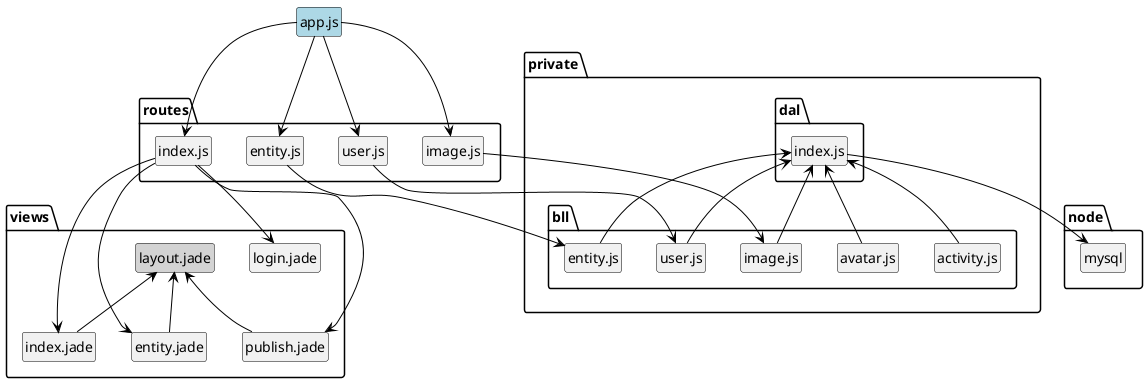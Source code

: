 @startuml

'skinparam monochrome true
'skinparam classBackgroundColor White
skinparam classArrowColor Black
skinparam classBorderColor Black
skinparam stereotypeCBackgroundColor Gray
hide members
hide circle

class app as "app.js" #LightBlue

namespace routes {
    class index as "index.js"
    class user as "user.js"
    class entity as "entity.js"
    class image as "image.js"
}

namespace views {
    class index as "index.jade"
    class entity as "entity.jade"
    class login as "login.jade"
    class publish as "publish.jade"
    class layout as "layout.jade" #LightGray
    layout <-- index
    layout <-- entity
    layout <-- publish
}

namespace private.bll {
    class entity as "entity.js"
    class user as "user.js"
    class image as "image.js"
    class avatar as "avatar.js"
    class activity as "activity.js"
}

namespace private.dal {
    class index as "index.js"
}

app --> routes.index
app --> routes.entity
app --> routes.user
app --> routes.image

routes.index --> views.index
routes.index --> views.entity
routes.index --> views.publish
routes.index --> views.login

routes.user --> private.bll.user
routes.entity --> private.bll.entity
routes.image --> private.bll.image

private.dal.index <-d- private.bll.user
private.dal.index <-d- private.bll.entity
private.dal.index <-d- private.bll.image
private.dal.index <-d- private.bll.avatar
private.dal.index <-d- private.bll.activity

private.dal.index --> node.mysql

@enduml